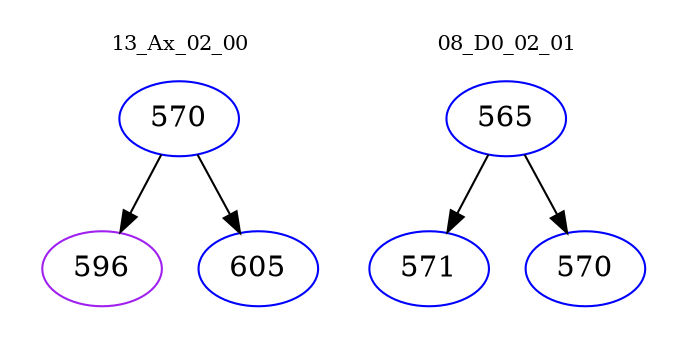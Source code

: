 digraph{
subgraph cluster_0 {
color = white
label = "13_Ax_02_00";
fontsize=10;
T0_570 [label="570", color="blue"]
T0_570 -> T0_596 [color="black"]
T0_596 [label="596", color="purple"]
T0_570 -> T0_605 [color="black"]
T0_605 [label="605", color="blue"]
}
subgraph cluster_1 {
color = white
label = "08_D0_02_01";
fontsize=10;
T1_565 [label="565", color="blue"]
T1_565 -> T1_571 [color="black"]
T1_571 [label="571", color="blue"]
T1_565 -> T1_570 [color="black"]
T1_570 [label="570", color="blue"]
}
}
